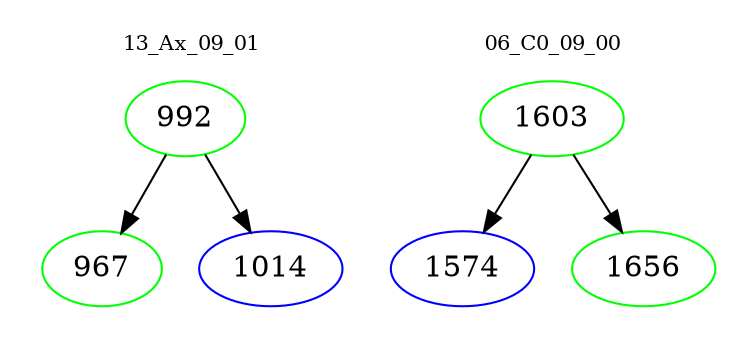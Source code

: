 digraph{
subgraph cluster_0 {
color = white
label = "13_Ax_09_01";
fontsize=10;
T0_992 [label="992", color="green"]
T0_992 -> T0_967 [color="black"]
T0_967 [label="967", color="green"]
T0_992 -> T0_1014 [color="black"]
T0_1014 [label="1014", color="blue"]
}
subgraph cluster_1 {
color = white
label = "06_C0_09_00";
fontsize=10;
T1_1603 [label="1603", color="green"]
T1_1603 -> T1_1574 [color="black"]
T1_1574 [label="1574", color="blue"]
T1_1603 -> T1_1656 [color="black"]
T1_1656 [label="1656", color="green"]
}
}
